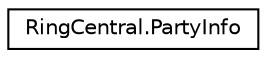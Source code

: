digraph "Graphical Class Hierarchy"
{
 // LATEX_PDF_SIZE
  edge [fontname="Helvetica",fontsize="10",labelfontname="Helvetica",labelfontsize="10"];
  node [fontname="Helvetica",fontsize="10",shape=record];
  rankdir="LR";
  Node0 [label="RingCentral.PartyInfo",height=0.2,width=0.4,color="black", fillcolor="white", style="filled",URL="$classRingCentral_1_1PartyInfo.html",tooltip=" "];
}

